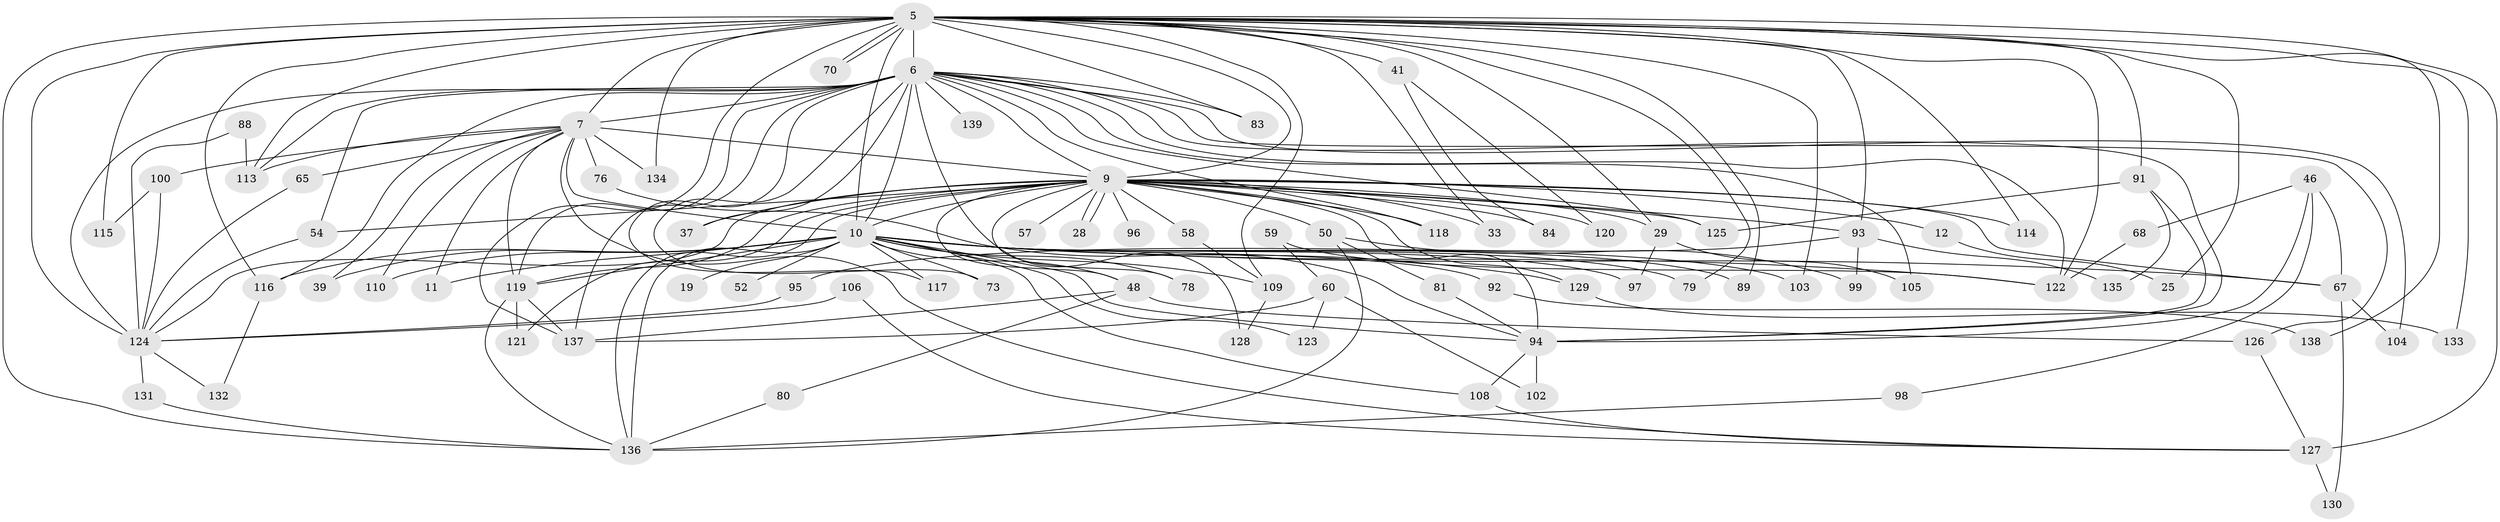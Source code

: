 // original degree distribution, {25: 0.02158273381294964, 32: 0.007194244604316547, 20: 0.007194244604316547, 17: 0.007194244604316547, 27: 0.007194244604316547, 23: 0.007194244604316547, 13: 0.007194244604316547, 31: 0.007194244604316547, 2: 0.5251798561151079, 3: 0.19424460431654678, 5: 0.050359712230215826, 4: 0.11510791366906475, 7: 0.007194244604316547, 8: 0.007194244604316547, 9: 0.007194244604316547, 6: 0.02158273381294964}
// Generated by graph-tools (version 1.1) at 2025/47/03/04/25 21:47:08]
// undirected, 83 vertices, 172 edges
graph export_dot {
graph [start="1"]
  node [color=gray90,style=filled];
  5 [super="+2"];
  6 [super="+3"];
  7 [super="+4"];
  9 [super="+8"];
  10 [super="+1"];
  11;
  12;
  19;
  25;
  28;
  29;
  33;
  37;
  39;
  41;
  46;
  48 [super="+22+23"];
  50;
  52;
  54 [super="+31"];
  57;
  58;
  59;
  60;
  65;
  67 [super="+13+35"];
  68;
  70;
  73;
  76;
  78;
  79;
  80;
  81;
  83;
  84;
  88;
  89;
  91 [super="+85"];
  92;
  93 [super="+40"];
  94 [super="+36+72"];
  95;
  96;
  97;
  98;
  99;
  100 [super="+45"];
  102;
  103 [super="+26"];
  104;
  105 [super="+55"];
  106;
  108 [super="+53"];
  109 [super="+66"];
  110;
  113 [super="+38+71"];
  114;
  115 [super="+17"];
  116 [super="+90"];
  117;
  118;
  119 [super="+86+64"];
  120;
  121 [super="+82"];
  122 [super="+101"];
  123;
  124 [super="+30+42+75+77"];
  125 [super="+56"];
  126 [super="+62"];
  127 [super="+74"];
  128;
  129;
  130;
  131;
  132;
  133;
  134;
  135;
  136 [super="+112"];
  137 [super="+27+111"];
  138;
  139;
  5 -- 6 [weight=4];
  5 -- 7 [weight=4];
  5 -- 9 [weight=4];
  5 -- 10 [weight=4];
  5 -- 33;
  5 -- 41 [weight=2];
  5 -- 70;
  5 -- 70;
  5 -- 83;
  5 -- 109 [weight=3];
  5 -- 134;
  5 -- 115 [weight=3];
  5 -- 133;
  5 -- 138;
  5 -- 79;
  5 -- 25;
  5 -- 89;
  5 -- 91 [weight=2];
  5 -- 29;
  5 -- 93;
  5 -- 103 [weight=2];
  5 -- 114;
  5 -- 127 [weight=4];
  5 -- 113;
  5 -- 124 [weight=4];
  5 -- 137 [weight=2];
  5 -- 122;
  5 -- 136 [weight=3];
  5 -- 116;
  6 -- 7 [weight=4];
  6 -- 9 [weight=4];
  6 -- 10 [weight=4];
  6 -- 54 [weight=2];
  6 -- 104;
  6 -- 116 [weight=2];
  6 -- 117;
  6 -- 122 [weight=2];
  6 -- 128;
  6 -- 139 [weight=2];
  6 -- 73;
  6 -- 83;
  6 -- 37;
  6 -- 118;
  6 -- 94;
  6 -- 113 [weight=2];
  6 -- 124;
  6 -- 105;
  6 -- 125;
  6 -- 126;
  6 -- 137;
  6 -- 119;
  7 -- 9 [weight=4];
  7 -- 10 [weight=4];
  7 -- 65;
  7 -- 11;
  7 -- 76;
  7 -- 134;
  7 -- 39;
  7 -- 110;
  7 -- 127;
  7 -- 113;
  7 -- 100;
  7 -- 119 [weight=3];
  9 -- 10 [weight=4];
  9 -- 12 [weight=2];
  9 -- 28;
  9 -- 28;
  9 -- 29;
  9 -- 50;
  9 -- 57 [weight=2];
  9 -- 78;
  9 -- 84;
  9 -- 93 [weight=3];
  9 -- 96 [weight=2];
  9 -- 129;
  9 -- 67 [weight=2];
  9 -- 94 [weight=4];
  9 -- 33;
  9 -- 121 [weight=2];
  9 -- 37;
  9 -- 114;
  9 -- 118;
  9 -- 120;
  9 -- 58;
  9 -- 54;
  9 -- 48 [weight=2];
  9 -- 124;
  9 -- 125;
  9 -- 136;
  9 -- 119 [weight=2];
  10 -- 19 [weight=2];
  10 -- 39;
  10 -- 48 [weight=2];
  10 -- 52 [weight=2];
  10 -- 78;
  10 -- 79;
  10 -- 89;
  10 -- 97;
  10 -- 110;
  10 -- 123;
  10 -- 129;
  10 -- 11;
  10 -- 136 [weight=3];
  10 -- 73;
  10 -- 92;
  10 -- 117;
  10 -- 119;
  10 -- 109;
  10 -- 67 [weight=2];
  10 -- 94;
  10 -- 103;
  10 -- 108;
  10 -- 122;
  10 -- 116 [weight=2];
  12 -- 25;
  29 -- 97;
  29 -- 105;
  41 -- 84;
  41 -- 120;
  46 -- 68;
  46 -- 98;
  46 -- 94;
  46 -- 67;
  48 -- 80;
  48 -- 126;
  48 -- 137;
  50 -- 81;
  50 -- 99;
  50 -- 136;
  54 -- 124;
  58 -- 109;
  59 -- 60;
  59 -- 122;
  60 -- 102;
  60 -- 123;
  60 -- 137;
  65 -- 124;
  67 -- 104;
  67 -- 130;
  68 -- 122;
  76 -- 94;
  80 -- 136;
  81 -- 94;
  88 -- 113;
  88 -- 124;
  91 -- 135;
  91 -- 125;
  91 -- 94;
  92 -- 138;
  93 -- 95;
  93 -- 135;
  93 -- 99;
  94 -- 102;
  94 -- 108;
  95 -- 124;
  98 -- 136;
  100 -- 115;
  100 -- 124;
  106 -- 127;
  106 -- 124;
  108 -- 127;
  109 -- 128;
  116 -- 132;
  119 -- 137;
  119 -- 121;
  119 -- 136;
  124 -- 132;
  124 -- 131;
  126 -- 127;
  127 -- 130;
  129 -- 133;
  131 -- 136;
}
